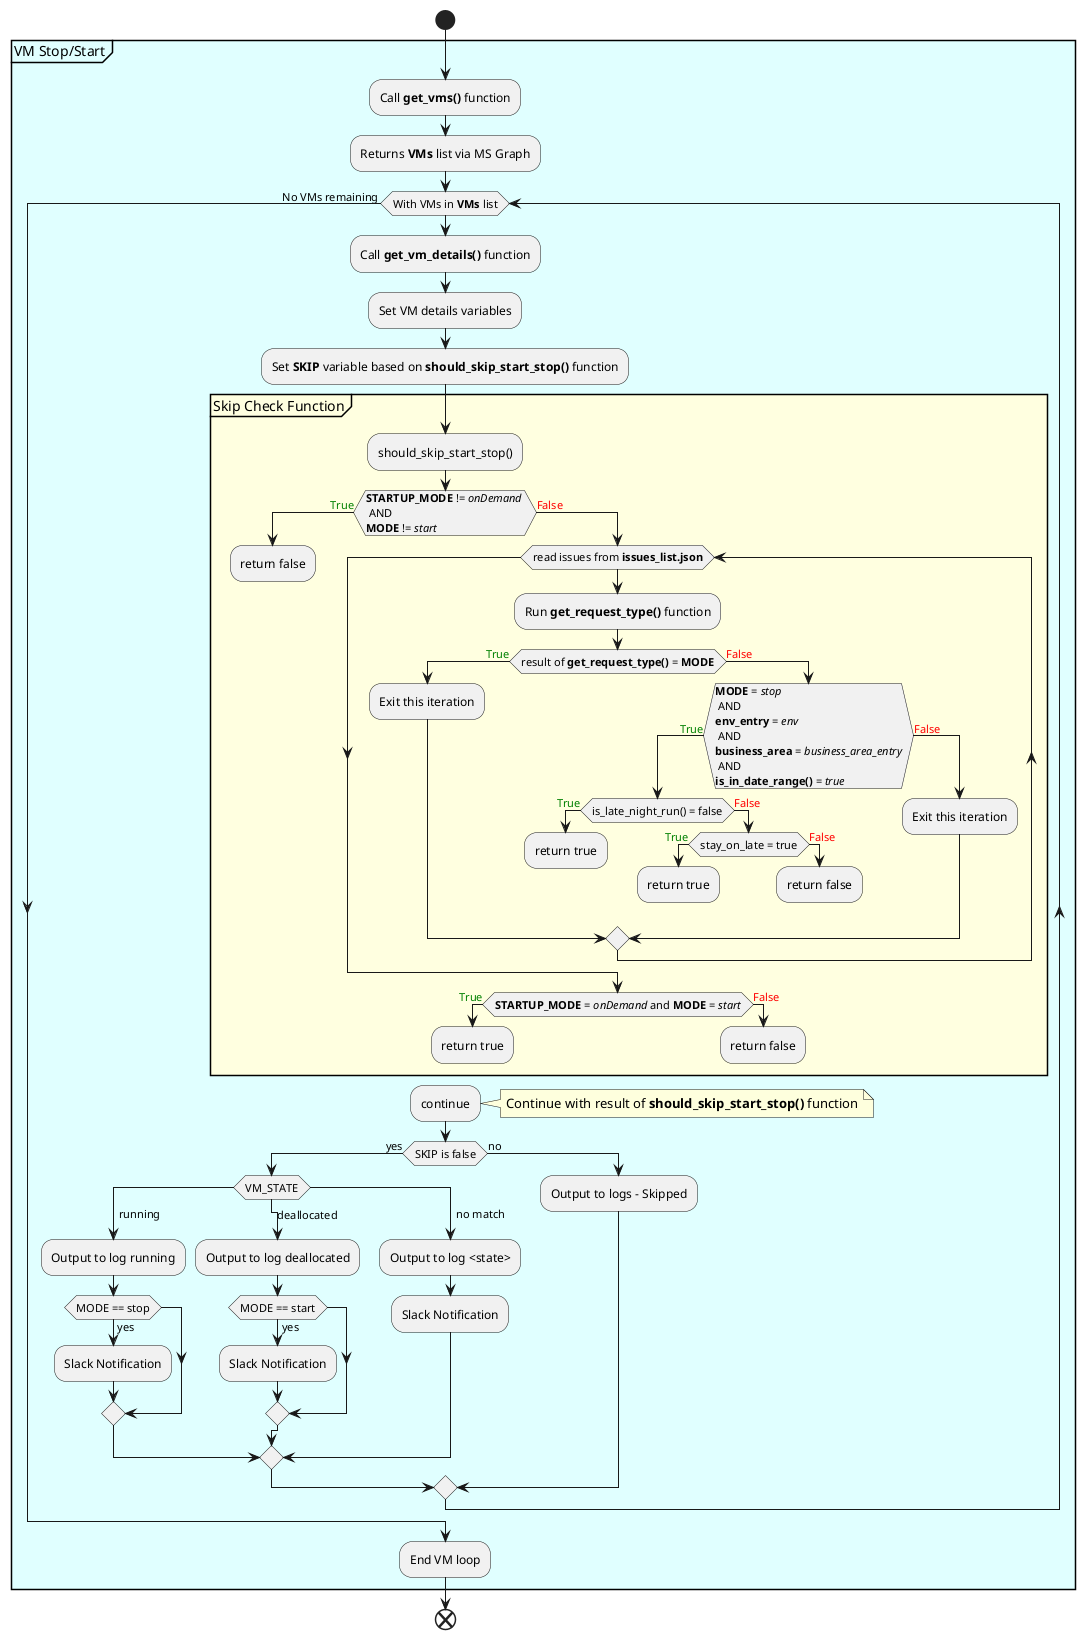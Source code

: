 @startuml vmStopStart
start
partition #LightCyan VM Stop/Start {
        :Call **get_vms()** function;
        :Returns **VMs** list via MS Graph;
        while (With VMs in **VMs** list)
            :Call **get_vm_details()** function;
            :Set VM details variables;
            :Set **SKIP** variable based on **should_skip_start_stop()** function;
                partition #LightYellow Skip Check Function {
                    :should_skip_start_stop();
                    if (**STARTUP_MODE** != //onDemand// \n AND \n**MODE** != //start//) then (<color:green>True)
                        :return false;
                        detach
                    else  (<color:red>False)
                        while (read issues from **issues_list.json**)
                            :Run **get_request_type()** function;
                            if (result of **get_request_type()** = **MODE**) then (<color:green>True)
                                :Exit this iteration;
                            else (<color:red>False)
                                if (**MODE** = //stop//\n AND \n**env_entry** = //env//\n AND \n**business_area** = //business_area_entry//\n AND \n**is_in_date_range()** = //true//) then (<color:green>True)
                                    if (is_late_night_run() = false) then (<color:green>True)
                                        :return true;
                                        detach
                                    else  (<color:red>False)
                                        if (stay_on_late = true) then (<color:green>True)
                                            :return true;
                                            detach
                                        else  (<color:red>False)
                                            :return false;
                                            detach
                                        endif
                                    endif
                                else (<color:red>False)
                                    :Exit this iteration;
                                endif
                            endif
                        endwhile
                        if (**STARTUP_MODE** = //onDemand// and **MODE** = //start//) then (<color:green>True)
                            :return true;
                            detach
                        else  (<color:red>False)
                            :return false;
                            detach
                        endif
                    endif
                }
            :continue;
            note right: Continue with result of **should_skip_start_stop()** function
            if (SKIP is false) then (yes)
                switch (VM_STATE)
                case (  running  )
                    :Output to log running;
                    if (MODE == stop) then (yes)
                        :Slack Notification;
                    endif
                case (  deallocated  )
                    :Output to log deallocated;
                    if (MODE == start) then (yes)
                        :Slack Notification;
                    endif
                case (  no match  )
                    :Output to log <state>;
                    :Slack Notification;
                endswitch
            else (no)
                :Output to logs - Skipped;
            endif
        endwhile ( No VMs remaining )
        :End VM loop;
}
end
@enduml
